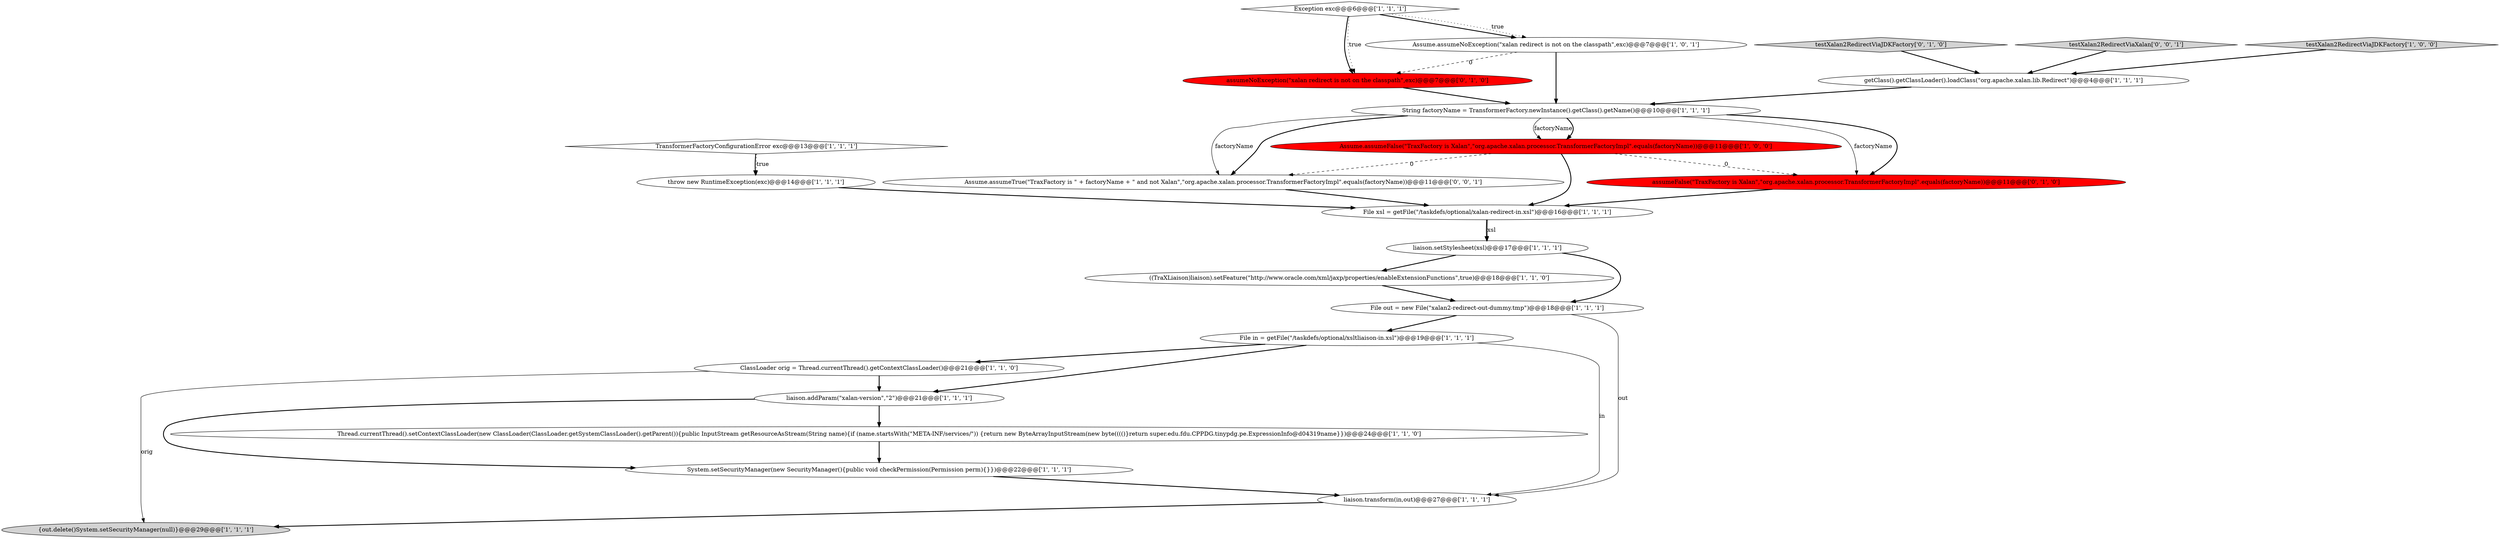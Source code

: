digraph {
23 [style = filled, label = "Assume.assumeTrue(\"TraxFactory is \" + factoryName + \" and not Xalan\",\"org.apache.xalan.processor.TransformerFactoryImpl\".equals(factoryName))@@@11@@@['0', '0', '1']", fillcolor = white, shape = ellipse image = "AAA0AAABBB3BBB"];
16 [style = filled, label = "Exception exc@@@6@@@['1', '1', '1']", fillcolor = white, shape = diamond image = "AAA0AAABBB1BBB"];
17 [style = filled, label = "System.setSecurityManager(new SecurityManager(){public void checkPermission(Permission perm){}})@@@22@@@['1', '1', '1']", fillcolor = white, shape = ellipse image = "AAA0AAABBB1BBB"];
14 [style = filled, label = "((TraXLiaison)liaison).setFeature(\"http://www.oracle.com/xml/jaxp/properties/enableExtensionFunctions\",true)@@@18@@@['1', '1', '0']", fillcolor = white, shape = ellipse image = "AAA0AAABBB1BBB"];
18 [style = filled, label = "testXalan2RedirectViaJDKFactory['1', '0', '0']", fillcolor = lightgray, shape = diamond image = "AAA0AAABBB1BBB"];
5 [style = filled, label = "String factoryName = TransformerFactory.newInstance().getClass().getName()@@@10@@@['1', '1', '1']", fillcolor = white, shape = ellipse image = "AAA0AAABBB1BBB"];
11 [style = filled, label = "throw new RuntimeException(exc)@@@14@@@['1', '1', '1']", fillcolor = white, shape = ellipse image = "AAA0AAABBB1BBB"];
19 [style = filled, label = "assumeNoException(\"xalan redirect is not on the classpath\",exc)@@@7@@@['0', '1', '0']", fillcolor = red, shape = ellipse image = "AAA1AAABBB2BBB"];
20 [style = filled, label = "testXalan2RedirectViaJDKFactory['0', '1', '0']", fillcolor = lightgray, shape = diamond image = "AAA0AAABBB2BBB"];
22 [style = filled, label = "testXalan2RedirectViaXalan['0', '0', '1']", fillcolor = lightgray, shape = diamond image = "AAA0AAABBB3BBB"];
13 [style = filled, label = "getClass().getClassLoader().loadClass(\"org.apache.xalan.lib.Redirect\")@@@4@@@['1', '1', '1']", fillcolor = white, shape = ellipse image = "AAA0AAABBB1BBB"];
1 [style = filled, label = "File out = new File(\"xalan2-redirect-out-dummy.tmp\")@@@18@@@['1', '1', '1']", fillcolor = white, shape = ellipse image = "AAA0AAABBB1BBB"];
10 [style = filled, label = "liaison.transform(in,out)@@@27@@@['1', '1', '1']", fillcolor = white, shape = ellipse image = "AAA0AAABBB1BBB"];
12 [style = filled, label = "ClassLoader orig = Thread.currentThread().getContextClassLoader()@@@21@@@['1', '1', '0']", fillcolor = white, shape = ellipse image = "AAA0AAABBB1BBB"];
6 [style = filled, label = "liaison.setStylesheet(xsl)@@@17@@@['1', '1', '1']", fillcolor = white, shape = ellipse image = "AAA0AAABBB1BBB"];
15 [style = filled, label = "{out.delete()System.setSecurityManager(null)}@@@29@@@['1', '1', '1']", fillcolor = lightgray, shape = ellipse image = "AAA0AAABBB1BBB"];
0 [style = filled, label = "liaison.addParam(\"xalan-version\",\"2\")@@@21@@@['1', '1', '1']", fillcolor = white, shape = ellipse image = "AAA0AAABBB1BBB"];
9 [style = filled, label = "TransformerFactoryConfigurationError exc@@@13@@@['1', '1', '1']", fillcolor = white, shape = diamond image = "AAA0AAABBB1BBB"];
7 [style = filled, label = "Assume.assumeFalse(\"TraxFactory is Xalan\",\"org.apache.xalan.processor.TransformerFactoryImpl\".equals(factoryName))@@@11@@@['1', '0', '0']", fillcolor = red, shape = ellipse image = "AAA1AAABBB1BBB"];
3 [style = filled, label = "Assume.assumeNoException(\"xalan redirect is not on the classpath\",exc)@@@7@@@['1', '0', '1']", fillcolor = white, shape = ellipse image = "AAA0AAABBB1BBB"];
21 [style = filled, label = "assumeFalse(\"TraxFactory is Xalan\",\"org.apache.xalan.processor.TransformerFactoryImpl\".equals(factoryName))@@@11@@@['0', '1', '0']", fillcolor = red, shape = ellipse image = "AAA1AAABBB2BBB"];
4 [style = filled, label = "Thread.currentThread().setContextClassLoader(new ClassLoader(ClassLoader.getSystemClassLoader().getParent()){public InputStream getResourceAsStream(String name){if (name.startsWith(\"META-INF/services/\")) {return new ByteArrayInputStream(new byte(((()}return super.edu.fdu.CPPDG.tinypdg.pe.ExpressionInfo@d04319name}})@@@24@@@['1', '1', '0']", fillcolor = white, shape = ellipse image = "AAA0AAABBB1BBB"];
2 [style = filled, label = "File in = getFile(\"/taskdefs/optional/xsltliaison-in.xsl\")@@@19@@@['1', '1', '1']", fillcolor = white, shape = ellipse image = "AAA0AAABBB1BBB"];
8 [style = filled, label = "File xsl = getFile(\"/taskdefs/optional/xalan-redirect-in.xsl\")@@@16@@@['1', '1', '1']", fillcolor = white, shape = ellipse image = "AAA0AAABBB1BBB"];
1->10 [style = solid, label="out"];
16->3 [style = bold, label=""];
17->10 [style = bold, label=""];
16->19 [style = dotted, label="true"];
5->23 [style = solid, label="factoryName"];
7->21 [style = dashed, label="0"];
20->13 [style = bold, label=""];
7->23 [style = dashed, label="0"];
10->15 [style = bold, label=""];
9->11 [style = bold, label=""];
4->17 [style = bold, label=""];
2->10 [style = solid, label="in"];
5->23 [style = bold, label=""];
0->17 [style = bold, label=""];
9->11 [style = dotted, label="true"];
21->8 [style = bold, label=""];
5->7 [style = solid, label="factoryName"];
8->6 [style = bold, label=""];
23->8 [style = bold, label=""];
16->19 [style = bold, label=""];
7->8 [style = bold, label=""];
12->0 [style = bold, label=""];
5->21 [style = solid, label="factoryName"];
16->3 [style = dotted, label="true"];
14->1 [style = bold, label=""];
2->12 [style = bold, label=""];
3->19 [style = dashed, label="0"];
6->14 [style = bold, label=""];
19->5 [style = bold, label=""];
5->21 [style = bold, label=""];
6->1 [style = bold, label=""];
3->5 [style = bold, label=""];
2->0 [style = bold, label=""];
12->15 [style = solid, label="orig"];
0->4 [style = bold, label=""];
18->13 [style = bold, label=""];
13->5 [style = bold, label=""];
8->6 [style = solid, label="xsl"];
5->7 [style = bold, label=""];
11->8 [style = bold, label=""];
1->2 [style = bold, label=""];
22->13 [style = bold, label=""];
}
